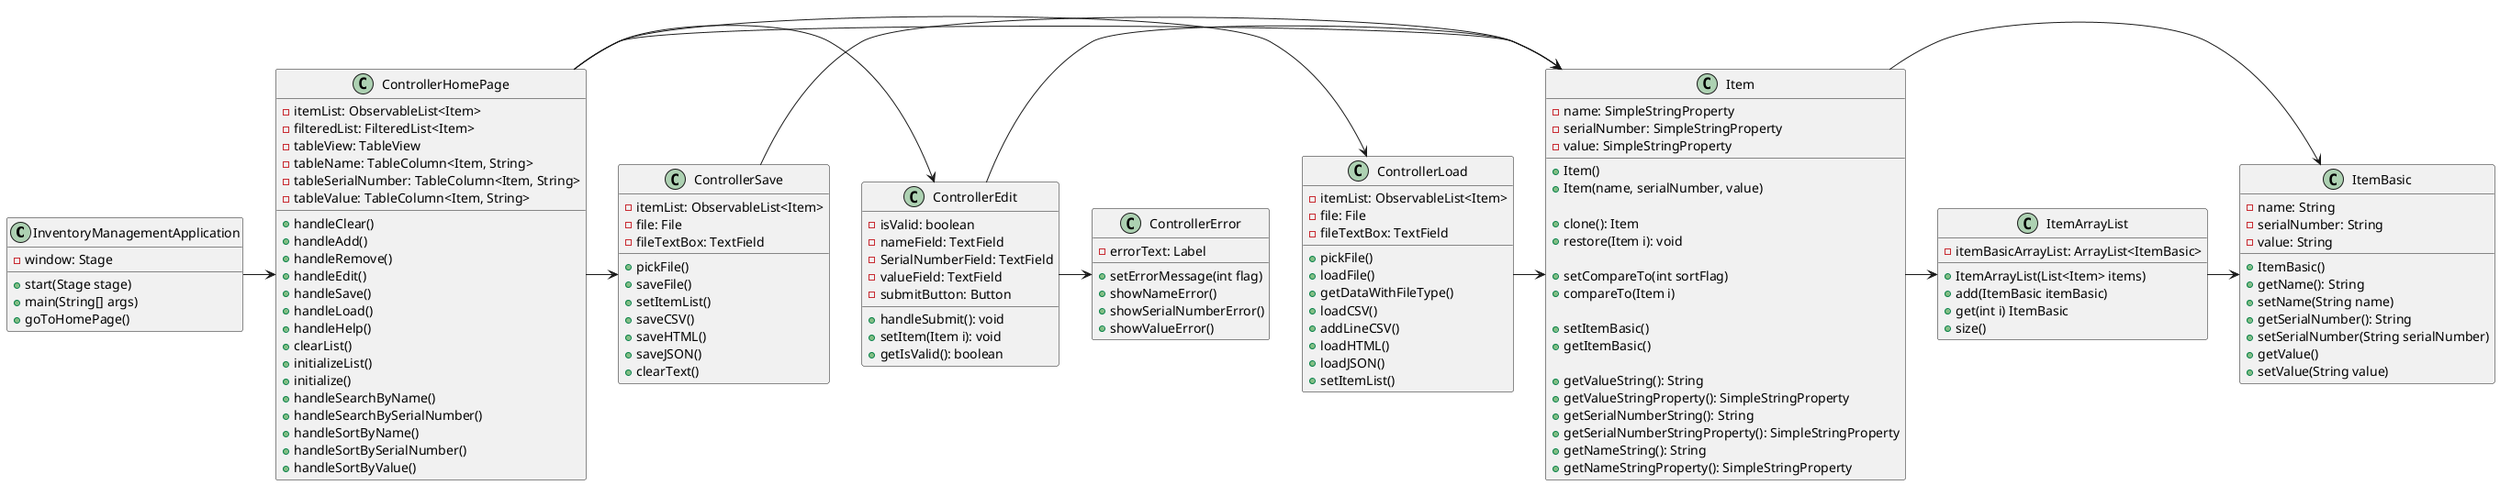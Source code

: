 @startuml

class InventoryManagementApplication {
    -window: Stage

    +start(Stage stage)
    +main(String[] args)
    +goToHomePage()
}

class Item {
    -name: SimpleStringProperty
    -serialNumber: SimpleStringProperty
    -value: SimpleStringProperty

    +Item()
    +Item(name, serialNumber, value)

    +clone(): Item
    +restore(Item i): void

    +setCompareTo(int sortFlag)
    +compareTo(Item i)

    +setItemBasic()
    +getItemBasic()

    +getValueString(): String
    +getValueStringProperty(): SimpleStringProperty
    +getSerialNumberString(): String
    +getSerialNumberStringProperty(): SimpleStringProperty
    +getNameString(): String
    +getNameStringProperty(): SimpleStringProperty
}

class ControllerHomePage {
    -itemList: ObservableList<Item>
    -filteredList: FilteredList<Item>
    -tableView: TableView
    -tableName: TableColumn<Item, String>
    -tableSerialNumber: TableColumn<Item, String>
    -tableValue: TableColumn<Item, String>

    +handleClear()
    +handleAdd()
    +handleRemove()
    +handleEdit()
    +handleSave()
    +handleLoad()
    +handleHelp()
    +clearList()
    +initializeList()
    +initialize()
    +handleSearchByName()
    +handleSearchBySerialNumber()
    +handleSortByName()
    +handleSortBySerialNumber()
    +handleSortByValue()
}

class ControllerEdit {
    -isValid: boolean
    -nameField: TextField
    -SerialNumberField: TextField
    -valueField: TextField
    -submitButton: Button

    +handleSubmit(): void
    +setItem(Item i): void
    +getIsValid(): boolean
}

class ControllerLoad {
    -itemList: ObservableList<Item>
    -file: File
    -fileTextBox: TextField

    +pickFile()
    +loadFile()
    +getDataWithFileType()
    +loadCSV()
    +addLineCSV()
    +loadHTML()
    +loadJSON()
    +setItemList()
}

class ControllerSave {
    -itemList: ObservableList<Item>
    -file: File
    -fileTextBox: TextField

    +pickFile()
    +saveFile()
    +setItemList()
    +saveCSV()
    +saveHTML()
    +saveJSON()
    +clearText()
}

class ControllerError {
    -errorText: Label

    +setErrorMessage(int flag)
    +showNameError()
    +showSerialNumberError()
    +showValueError()
}

class ItemArrayList {
    -itemBasicArrayList: ArrayList<ItemBasic>

    +ItemArrayList(List<Item> items)
    +add(ItemBasic itemBasic)
    +get(int i) ItemBasic
    +size()
}

class ItemBasic {
    -name: String
    -serialNumber: String
    -value: String

    +ItemBasic()
    +getName(): String
    +setName(String name)
    +getSerialNumber(): String
    +setSerialNumber(String serialNumber)
    +getValue()
    +setValue(String value)
}


InventoryManagementApplication -> ControllerHomePage

ControllerHomePage -> ControllerLoad
ControllerHomePage -> ControllerEdit
ControllerHomePage -> ControllerSave
ControllerEdit -> ControllerError

ControllerHomePage -> Item
ControllerEdit -> Item
ControllerSave -> Item
ControllerLoad -> Item
Item -> ItemArrayList
Item -> ItemBasic
ItemArrayList -> ItemBasic


@enduml